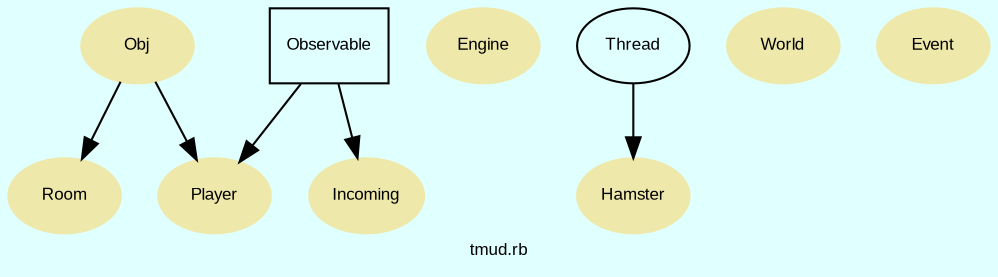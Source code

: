digraph TopLevel {
    compound = true
    bgcolor = lightcyan1
    fontname = Arial
    fontsize = 8
    label = "tmud.rb"
    node [
        fontname = Arial,
        fontsize = 8,
        color = black
    ]

    Player [
        fontcolor = black,
        URL = "classes/Player.html",
        shape = ellipse,
        color = palegoldenrod,
        style = filled,
        label = "Player"
    ]

    Obj [
        fontcolor = black,
        URL = "classes/Obj.html",
        shape = ellipse,
        color = palegoldenrod,
        style = filled,
        label = "Obj"
    ]

    Engine [
        fontcolor = black,
        URL = "classes/Engine.html",
        shape = ellipse,
        color = palegoldenrod,
        style = filled,
        label = "Engine"
    ]

    Room [
        fontcolor = black,
        URL = "classes/Room.html",
        shape = ellipse,
        color = palegoldenrod,
        style = filled,
        label = "Room"
    ]

    Hamster [
        fontcolor = black,
        URL = "classes/Hamster.html",
        shape = ellipse,
        color = palegoldenrod,
        style = filled,
        label = "Hamster"
    ]

    World [
        fontcolor = black,
        URL = "classes/World.html",
        shape = ellipse,
        color = palegoldenrod,
        style = filled,
        label = "World"
    ]

    Event [
        fontcolor = black,
        URL = "classes/Event.html",
        shape = ellipse,
        color = palegoldenrod,
        style = filled,
        label = "Event"
    ]

    Incoming [
        fontcolor = black,
        URL = "classes/Incoming.html",
        shape = ellipse,
        color = palegoldenrod,
        style = filled,
        label = "Incoming"
    ]

    Observable [
        URL = "classes/Observable.html",
        shape = box,
        label = "Observable"
    ]

    Observable -> Player [

    ]

    Obj -> Player [

    ]

    Obj -> Room [

    ]

    Thread [
        URL = "classes/Thread.html",
        label = "Thread"
    ]

    Thread -> Hamster [

    ]

    Observable -> Incoming [

    ]

}

